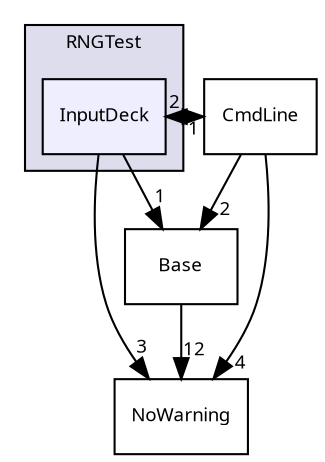 digraph "/tmp/q/quinoa/src/Control/RNGTest/InputDeck" {
  bgcolor=transparent;
  compound=true
  node [ fontsize="9", fontname="sans-serif"];
  edge [ labelfontsize="9", labelfontname="sans-serif"];
  subgraph clusterdir_35b2c9cb105c6c8787fd497d1800db86 {
    graph [ bgcolor="#ddddee", pencolor="black", label="RNGTest" fontname="sans-serif", fontsize="9", URL="dir_35b2c9cb105c6c8787fd497d1800db86.html"]
  dir_464151188685e607439f3e3e7db189fd [shape=box, label="InputDeck", style="filled", fillcolor="#eeeeff", pencolor="black", URL="dir_464151188685e607439f3e3e7db189fd.html"];
  }
  dir_01be17f5dd69f4839eb7e35cb3e81b29 [shape=box label="CmdLine" URL="dir_01be17f5dd69f4839eb7e35cb3e81b29.html"];
  dir_7e34f0efff2ff25c5f7cf9ee4af7a0ce [shape=box label="NoWarning" URL="dir_7e34f0efff2ff25c5f7cf9ee4af7a0ce.html"];
  dir_4814b1a558d470c33d85e65dbde02eaa [shape=box label="Base" URL="dir_4814b1a558d470c33d85e65dbde02eaa.html"];
  dir_01be17f5dd69f4839eb7e35cb3e81b29->dir_7e34f0efff2ff25c5f7cf9ee4af7a0ce [headlabel="4", labeldistance=1.5 headhref="dir_000014_000034.html"];
  dir_01be17f5dd69f4839eb7e35cb3e81b29->dir_4814b1a558d470c33d85e65dbde02eaa [headlabel="2", labeldistance=1.5 headhref="dir_000014_000002.html"];
  dir_01be17f5dd69f4839eb7e35cb3e81b29->dir_464151188685e607439f3e3e7db189fd [headlabel="1", labeldistance=1.5 headhref="dir_000014_000015.html"];
  dir_4814b1a558d470c33d85e65dbde02eaa->dir_7e34f0efff2ff25c5f7cf9ee4af7a0ce [headlabel="12", labeldistance=1.5 headhref="dir_000002_000034.html"];
  dir_464151188685e607439f3e3e7db189fd->dir_01be17f5dd69f4839eb7e35cb3e81b29 [headlabel="2", labeldistance=1.5 headhref="dir_000015_000014.html"];
  dir_464151188685e607439f3e3e7db189fd->dir_7e34f0efff2ff25c5f7cf9ee4af7a0ce [headlabel="3", labeldistance=1.5 headhref="dir_000015_000034.html"];
  dir_464151188685e607439f3e3e7db189fd->dir_4814b1a558d470c33d85e65dbde02eaa [headlabel="1", labeldistance=1.5 headhref="dir_000015_000002.html"];
}
